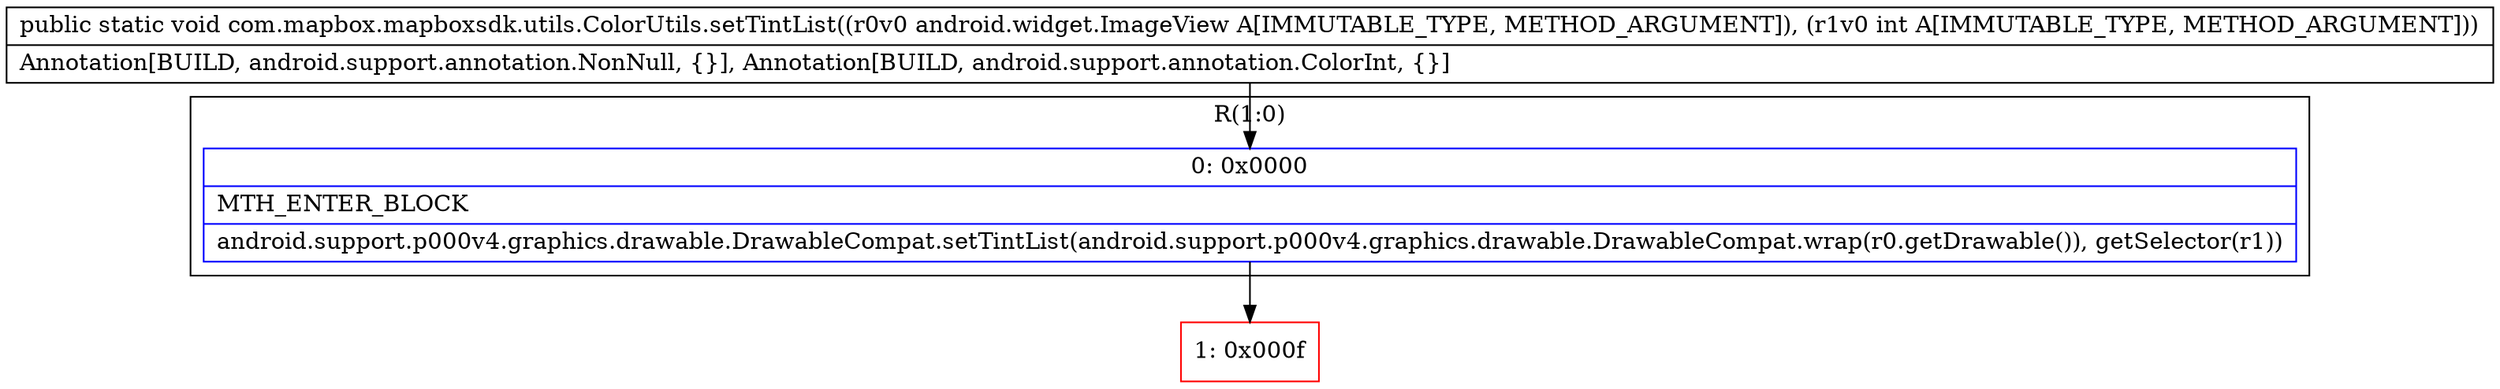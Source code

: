 digraph "CFG forcom.mapbox.mapboxsdk.utils.ColorUtils.setTintList(Landroid\/widget\/ImageView;I)V" {
subgraph cluster_Region_302572982 {
label = "R(1:0)";
node [shape=record,color=blue];
Node_0 [shape=record,label="{0\:\ 0x0000|MTH_ENTER_BLOCK\l|android.support.p000v4.graphics.drawable.DrawableCompat.setTintList(android.support.p000v4.graphics.drawable.DrawableCompat.wrap(r0.getDrawable()), getSelector(r1))\l}"];
}
Node_1 [shape=record,color=red,label="{1\:\ 0x000f}"];
MethodNode[shape=record,label="{public static void com.mapbox.mapboxsdk.utils.ColorUtils.setTintList((r0v0 android.widget.ImageView A[IMMUTABLE_TYPE, METHOD_ARGUMENT]), (r1v0 int A[IMMUTABLE_TYPE, METHOD_ARGUMENT]))  | Annotation[BUILD, android.support.annotation.NonNull, \{\}], Annotation[BUILD, android.support.annotation.ColorInt, \{\}]\l}"];
MethodNode -> Node_0;
Node_0 -> Node_1;
}

